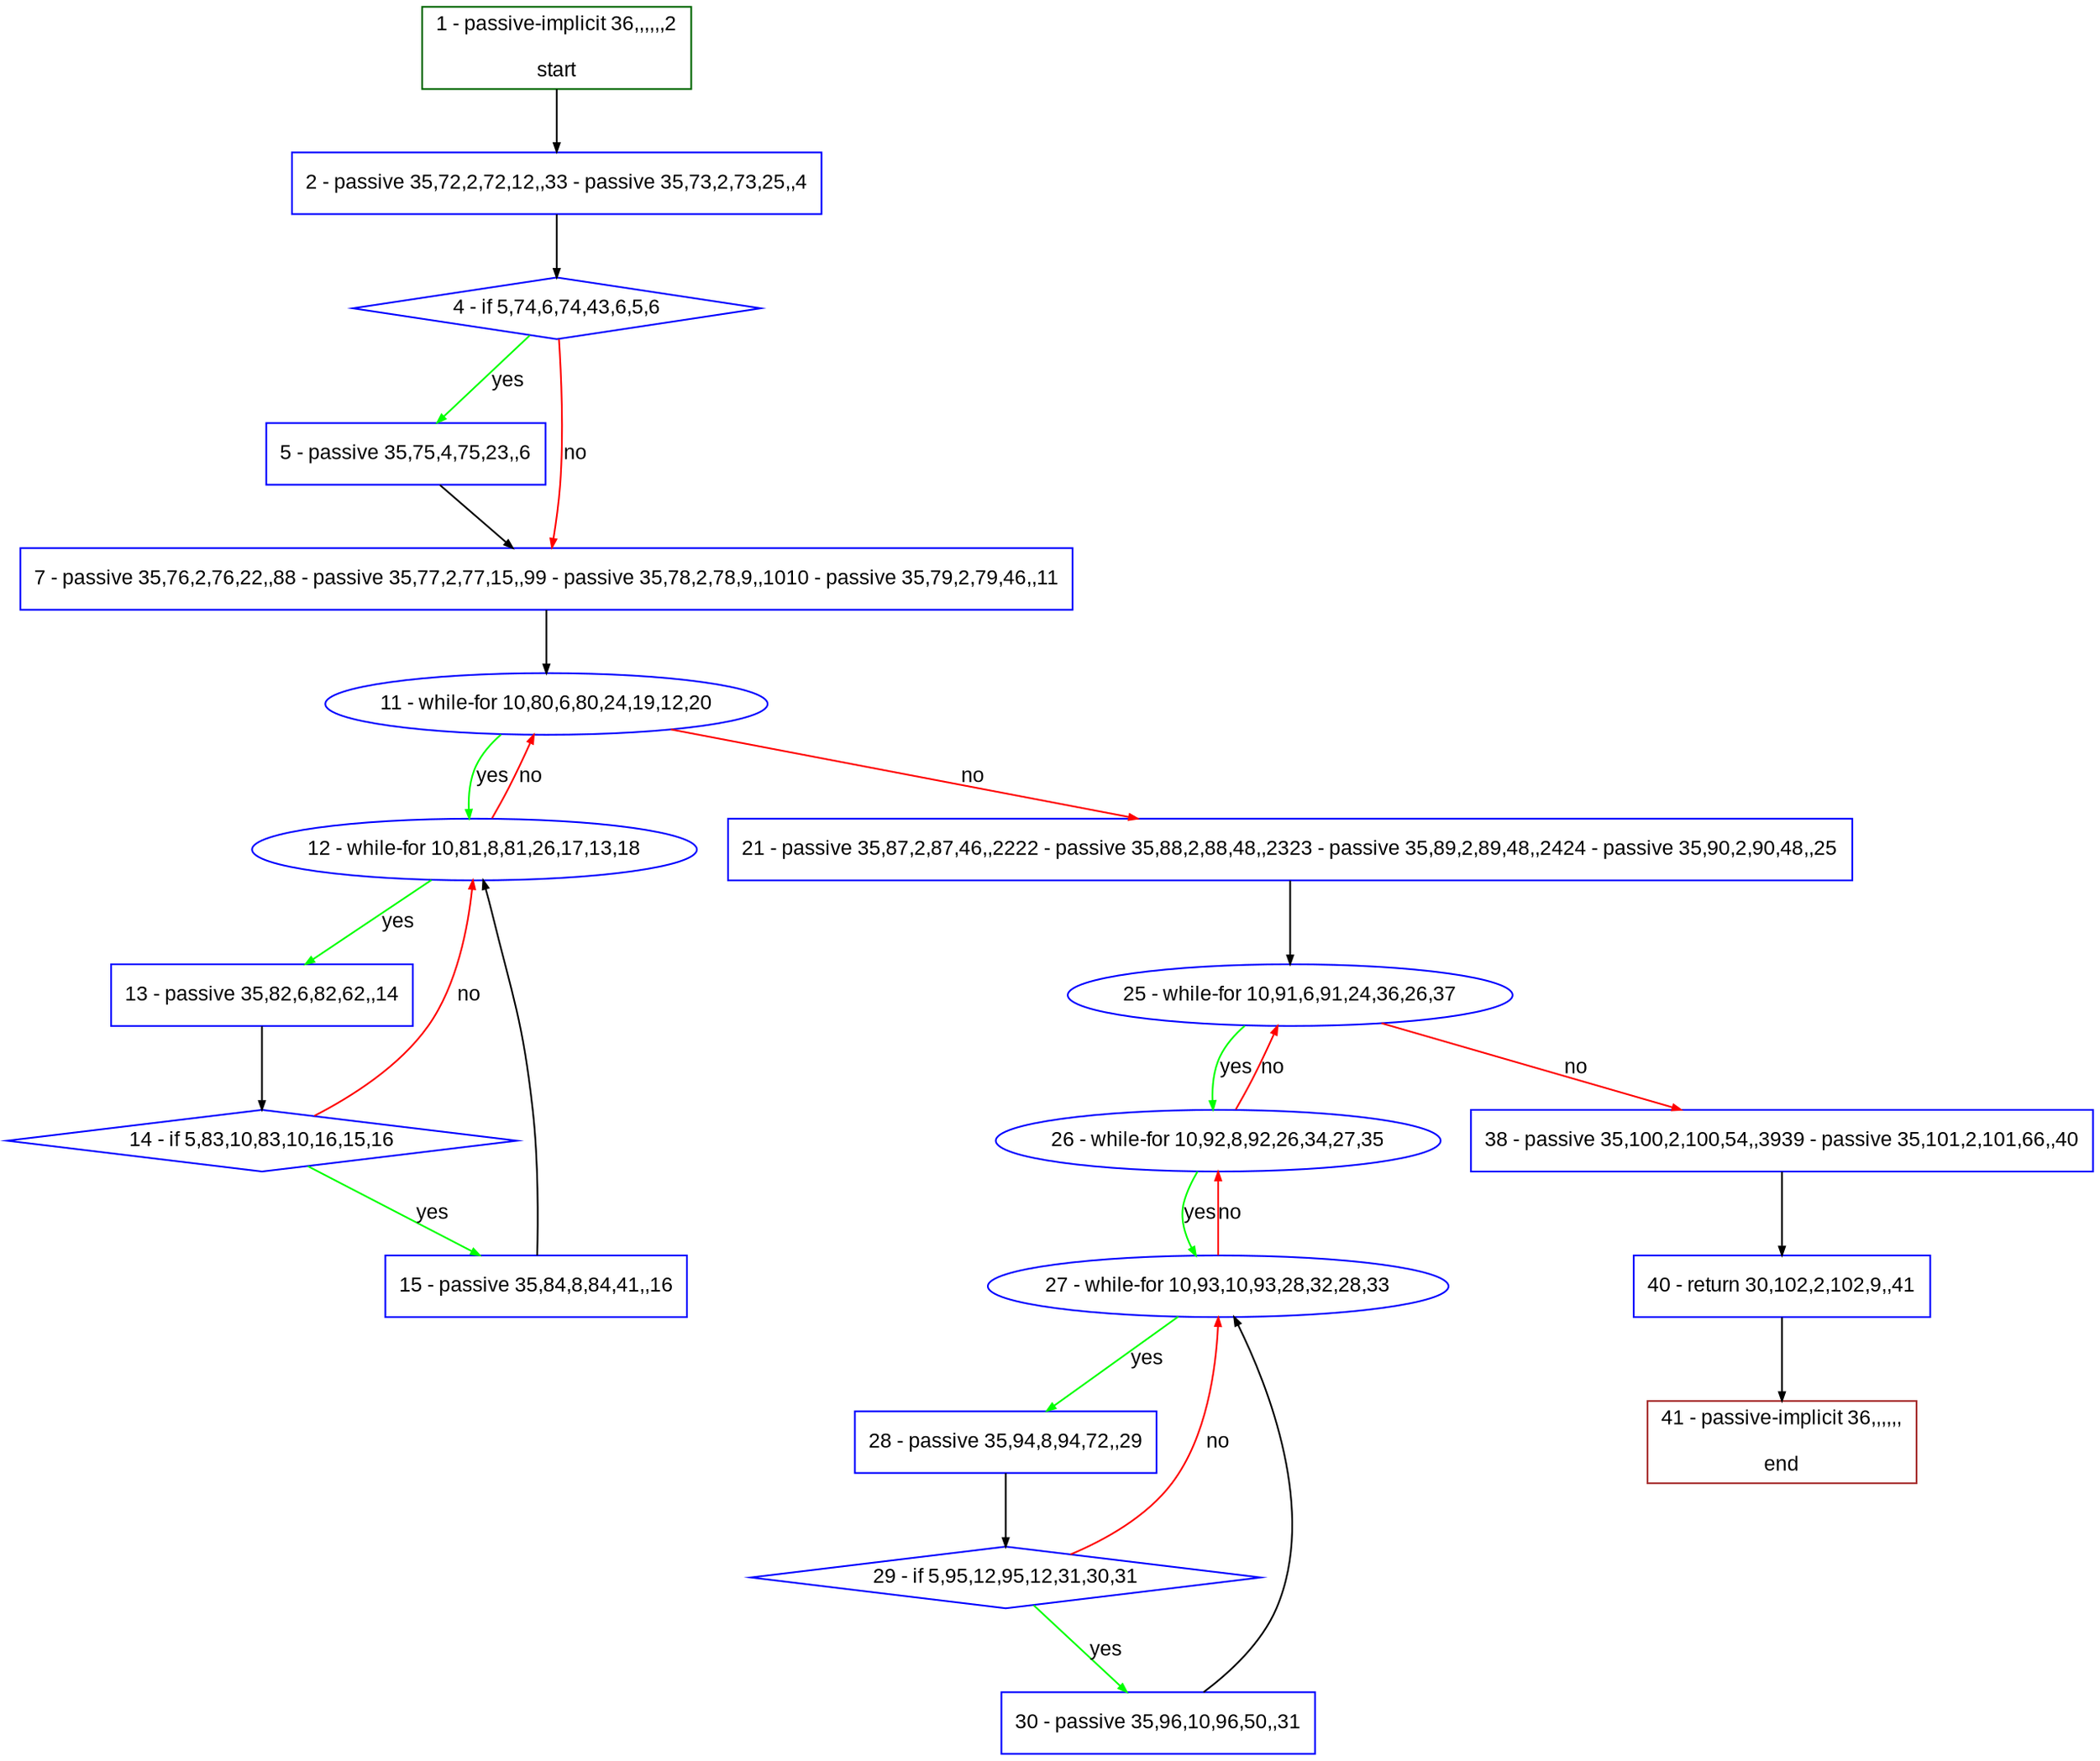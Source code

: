 digraph "" {
  graph [pack="true", label="", fontsize="12", packmode="clust", fontname="Arial", fillcolor="#FFFFCC", bgcolor="white", style="rounded,filled", compound="true"];
  node [node_initialized="no", label="", color="grey", fontsize="12", fillcolor="white", fontname="Arial", style="filled", shape="rectangle", compound="true", fixedsize="false"];
  edge [fontcolor="black", arrowhead="normal", arrowtail="none", arrowsize="0.5", ltail="", label="", color="black", fontsize="12", lhead="", fontname="Arial", dir="forward", compound="true"];
  __N1 [label="2 - passive 35,72,2,72,12,,33 - passive 35,73,2,73,25,,4", color="#0000ff", fillcolor="#ffffff", style="filled", shape="box"];
  __N2 [label="1 - passive-implicit 36,,,,,,2\n\nstart", color="#006400", fillcolor="#ffffff", style="filled", shape="box"];
  __N3 [label="4 - if 5,74,6,74,43,6,5,6", color="#0000ff", fillcolor="#ffffff", style="filled", shape="diamond"];
  __N4 [label="5 - passive 35,75,4,75,23,,6", color="#0000ff", fillcolor="#ffffff", style="filled", shape="box"];
  __N5 [label="7 - passive 35,76,2,76,22,,88 - passive 35,77,2,77,15,,99 - passive 35,78,2,78,9,,1010 - passive 35,79,2,79,46,,11", color="#0000ff", fillcolor="#ffffff", style="filled", shape="box"];
  __N6 [label="11 - while-for 10,80,6,80,24,19,12,20", color="#0000ff", fillcolor="#ffffff", style="filled", shape="oval"];
  __N7 [label="12 - while-for 10,81,8,81,26,17,13,18", color="#0000ff", fillcolor="#ffffff", style="filled", shape="oval"];
  __N8 [label="21 - passive 35,87,2,87,46,,2222 - passive 35,88,2,88,48,,2323 - passive 35,89,2,89,48,,2424 - passive 35,90,2,90,48,,25", color="#0000ff", fillcolor="#ffffff", style="filled", shape="box"];
  __N9 [label="13 - passive 35,82,6,82,62,,14", color="#0000ff", fillcolor="#ffffff", style="filled", shape="box"];
  __N10 [label="14 - if 5,83,10,83,10,16,15,16", color="#0000ff", fillcolor="#ffffff", style="filled", shape="diamond"];
  __N11 [label="15 - passive 35,84,8,84,41,,16", color="#0000ff", fillcolor="#ffffff", style="filled", shape="box"];
  __N12 [label="25 - while-for 10,91,6,91,24,36,26,37", color="#0000ff", fillcolor="#ffffff", style="filled", shape="oval"];
  __N13 [label="26 - while-for 10,92,8,92,26,34,27,35", color="#0000ff", fillcolor="#ffffff", style="filled", shape="oval"];
  __N14 [label="38 - passive 35,100,2,100,54,,3939 - passive 35,101,2,101,66,,40", color="#0000ff", fillcolor="#ffffff", style="filled", shape="box"];
  __N15 [label="27 - while-for 10,93,10,93,28,32,28,33", color="#0000ff", fillcolor="#ffffff", style="filled", shape="oval"];
  __N16 [label="28 - passive 35,94,8,94,72,,29", color="#0000ff", fillcolor="#ffffff", style="filled", shape="box"];
  __N17 [label="29 - if 5,95,12,95,12,31,30,31", color="#0000ff", fillcolor="#ffffff", style="filled", shape="diamond"];
  __N18 [label="30 - passive 35,96,10,96,50,,31", color="#0000ff", fillcolor="#ffffff", style="filled", shape="box"];
  __N19 [label="40 - return 30,102,2,102,9,,41", color="#0000ff", fillcolor="#ffffff", style="filled", shape="box"];
  __N20 [label="41 - passive-implicit 36,,,,,,\n\nend", color="#a52a2a", fillcolor="#ffffff", style="filled", shape="box"];
  __N2 -> __N1 [arrowhead="normal", arrowtail="none", color="#000000", label="", dir="forward"];
  __N1 -> __N3 [arrowhead="normal", arrowtail="none", color="#000000", label="", dir="forward"];
  __N3 -> __N4 [arrowhead="normal", arrowtail="none", color="#00ff00", label="yes", dir="forward"];
  __N3 -> __N5 [arrowhead="normal", arrowtail="none", color="#ff0000", label="no", dir="forward"];
  __N4 -> __N5 [arrowhead="normal", arrowtail="none", color="#000000", label="", dir="forward"];
  __N5 -> __N6 [arrowhead="normal", arrowtail="none", color="#000000", label="", dir="forward"];
  __N6 -> __N7 [arrowhead="normal", arrowtail="none", color="#00ff00", label="yes", dir="forward"];
  __N7 -> __N6 [arrowhead="normal", arrowtail="none", color="#ff0000", label="no", dir="forward"];
  __N6 -> __N8 [arrowhead="normal", arrowtail="none", color="#ff0000", label="no", dir="forward"];
  __N7 -> __N9 [arrowhead="normal", arrowtail="none", color="#00ff00", label="yes", dir="forward"];
  __N9 -> __N10 [arrowhead="normal", arrowtail="none", color="#000000", label="", dir="forward"];
  __N10 -> __N7 [arrowhead="normal", arrowtail="none", color="#ff0000", label="no", dir="forward"];
  __N10 -> __N11 [arrowhead="normal", arrowtail="none", color="#00ff00", label="yes", dir="forward"];
  __N11 -> __N7 [arrowhead="normal", arrowtail="none", color="#000000", label="", dir="forward"];
  __N8 -> __N12 [arrowhead="normal", arrowtail="none", color="#000000", label="", dir="forward"];
  __N12 -> __N13 [arrowhead="normal", arrowtail="none", color="#00ff00", label="yes", dir="forward"];
  __N13 -> __N12 [arrowhead="normal", arrowtail="none", color="#ff0000", label="no", dir="forward"];
  __N12 -> __N14 [arrowhead="normal", arrowtail="none", color="#ff0000", label="no", dir="forward"];
  __N13 -> __N15 [arrowhead="normal", arrowtail="none", color="#00ff00", label="yes", dir="forward"];
  __N15 -> __N13 [arrowhead="normal", arrowtail="none", color="#ff0000", label="no", dir="forward"];
  __N15 -> __N16 [arrowhead="normal", arrowtail="none", color="#00ff00", label="yes", dir="forward"];
  __N16 -> __N17 [arrowhead="normal", arrowtail="none", color="#000000", label="", dir="forward"];
  __N17 -> __N15 [arrowhead="normal", arrowtail="none", color="#ff0000", label="no", dir="forward"];
  __N17 -> __N18 [arrowhead="normal", arrowtail="none", color="#00ff00", label="yes", dir="forward"];
  __N18 -> __N15 [arrowhead="normal", arrowtail="none", color="#000000", label="", dir="forward"];
  __N14 -> __N19 [arrowhead="normal", arrowtail="none", color="#000000", label="", dir="forward"];
  __N19 -> __N20 [arrowhead="normal", arrowtail="none", color="#000000", label="", dir="forward"];
}
